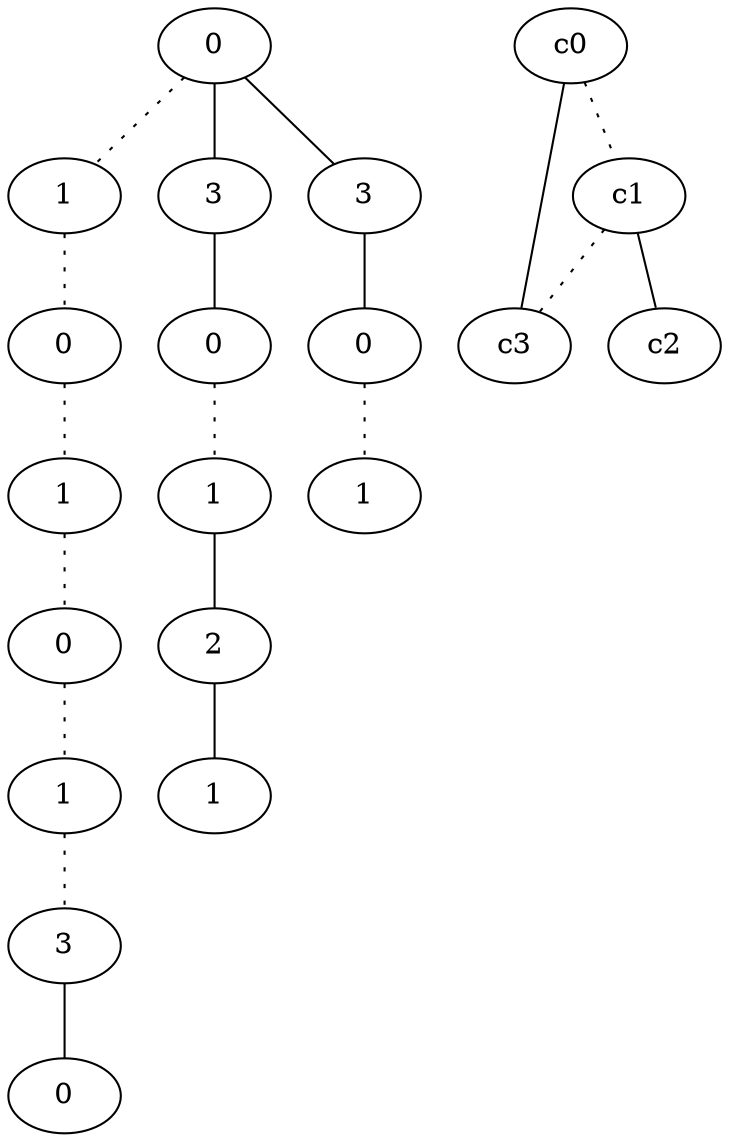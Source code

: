 graph {
a0[label=0];
a1[label=1];
a2[label=0];
a3[label=1];
a4[label=0];
a5[label=1];
a6[label=3];
a7[label=0];
a8[label=3];
a9[label=0];
a10[label=1];
a11[label=2];
a12[label=1];
a13[label=3];
a14[label=0];
a15[label=1];
a0 -- a1 [style=dotted];
a0 -- a8;
a0 -- a13;
a1 -- a2 [style=dotted];
a2 -- a3 [style=dotted];
a3 -- a4 [style=dotted];
a4 -- a5 [style=dotted];
a5 -- a6 [style=dotted];
a6 -- a7;
a8 -- a9;
a9 -- a10 [style=dotted];
a10 -- a11;
a11 -- a12;
a13 -- a14;
a14 -- a15 [style=dotted];
c0 -- c1 [style=dotted];
c0 -- c3;
c1 -- c2;
c1 -- c3 [style=dotted];
}
